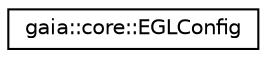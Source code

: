 digraph G
{
  edge [fontname="Helvetica",fontsize="10",labelfontname="Helvetica",labelfontsize="10"];
  node [fontname="Helvetica",fontsize="10",shape=record];
  rankdir=LR;
  Node1 [label="gaia::core::EGLConfig",height=0.2,width=0.4,color="black", fillcolor="white", style="filled",URL="$dd/de9/classgaia_1_1core_1_1_e_g_l_config.html"];
}
